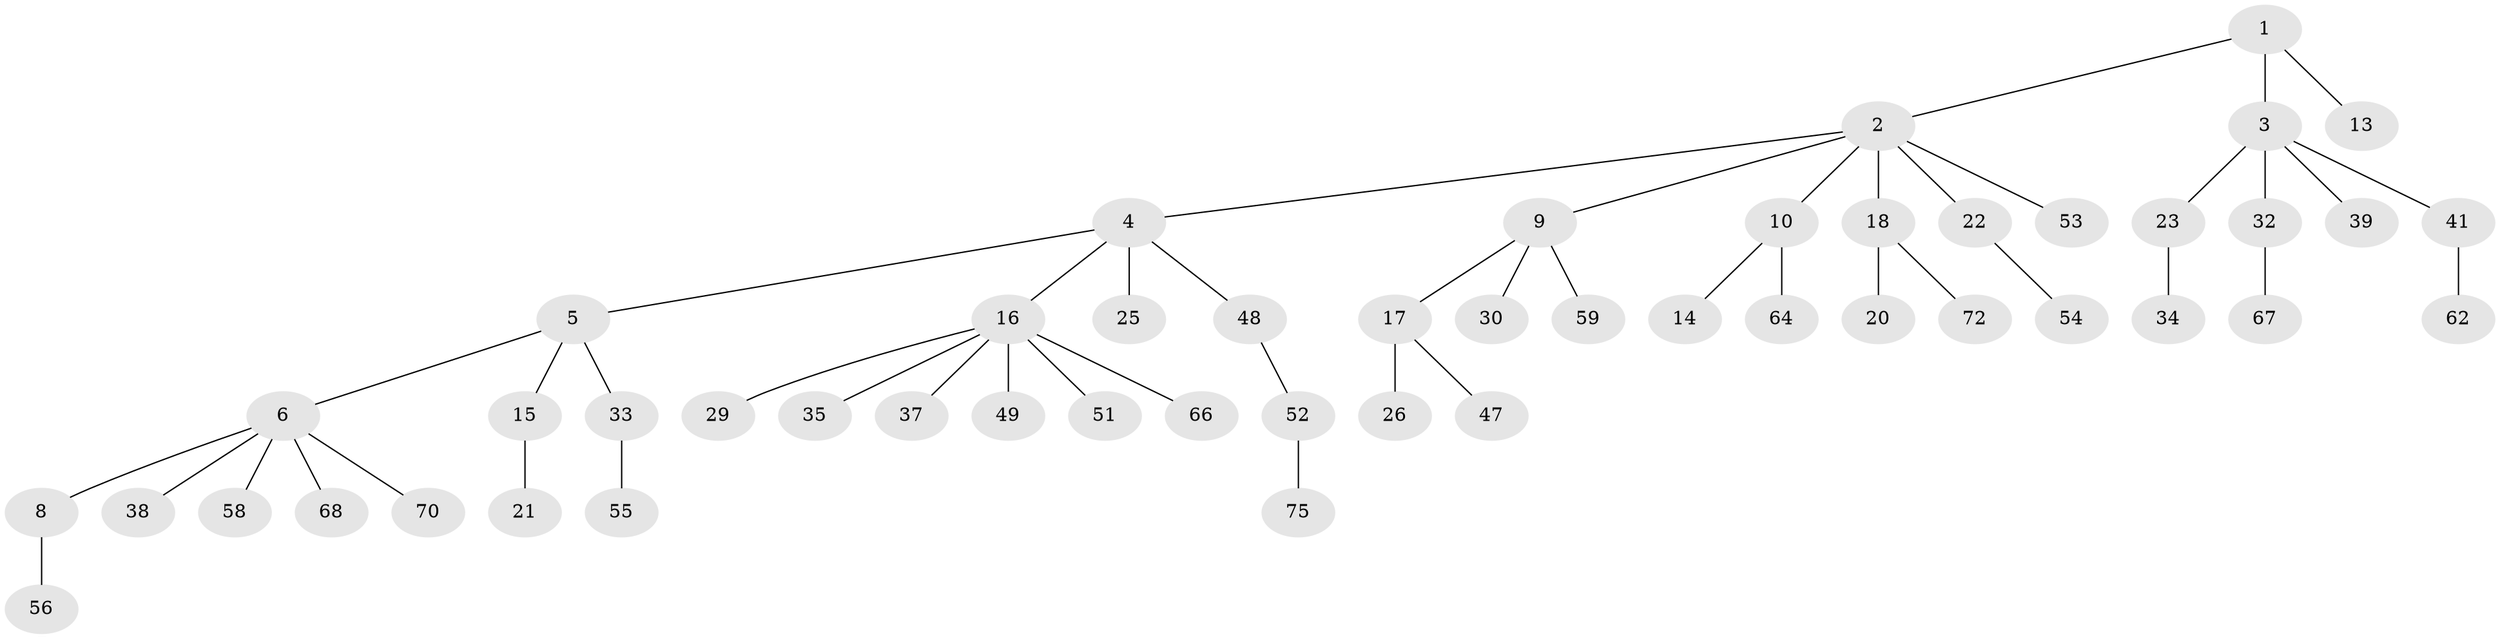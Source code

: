 // original degree distribution, {4: 0.09090909090909091, 6: 0.025974025974025976, 3: 0.1038961038961039, 5: 0.025974025974025976, 2: 0.2597402597402597, 1: 0.4935064935064935}
// Generated by graph-tools (version 1.1) at 2025/11/02/27/25 16:11:25]
// undirected, 50 vertices, 49 edges
graph export_dot {
graph [start="1"]
  node [color=gray90,style=filled];
  1 [super="+36"];
  2 [super="+12"];
  3 [super="+76"];
  4 [super="+7"];
  5;
  6 [super="+19"];
  8 [super="+50"];
  9 [super="+11"];
  10 [super="+71"];
  13 [super="+40"];
  14;
  15 [super="+63"];
  16 [super="+31"];
  17 [super="+44"];
  18 [super="+28"];
  20 [super="+27"];
  21 [super="+24"];
  22 [super="+57"];
  23;
  25 [super="+46"];
  26 [super="+42"];
  29;
  30;
  32 [super="+43"];
  33 [super="+69"];
  34 [super="+74"];
  35;
  37;
  38 [super="+45"];
  39;
  41;
  47;
  48;
  49;
  51;
  52 [super="+60"];
  53 [super="+73"];
  54;
  55;
  56;
  58 [super="+65"];
  59 [super="+61"];
  62;
  64;
  66;
  67;
  68;
  70 [super="+77"];
  72;
  75;
  1 -- 2;
  1 -- 3;
  1 -- 13;
  2 -- 4;
  2 -- 9;
  2 -- 10;
  2 -- 53;
  2 -- 18;
  2 -- 22;
  3 -- 23;
  3 -- 32;
  3 -- 39;
  3 -- 41;
  4 -- 5;
  4 -- 16;
  4 -- 25;
  4 -- 48;
  5 -- 6;
  5 -- 15;
  5 -- 33;
  6 -- 8;
  6 -- 58;
  6 -- 68;
  6 -- 38;
  6 -- 70;
  8 -- 56;
  9 -- 17;
  9 -- 30;
  9 -- 59;
  10 -- 14;
  10 -- 64;
  15 -- 21;
  16 -- 29;
  16 -- 49;
  16 -- 66;
  16 -- 51;
  16 -- 35;
  16 -- 37;
  17 -- 26;
  17 -- 47;
  18 -- 20;
  18 -- 72;
  22 -- 54;
  23 -- 34;
  32 -- 67;
  33 -- 55;
  41 -- 62;
  48 -- 52;
  52 -- 75;
}
